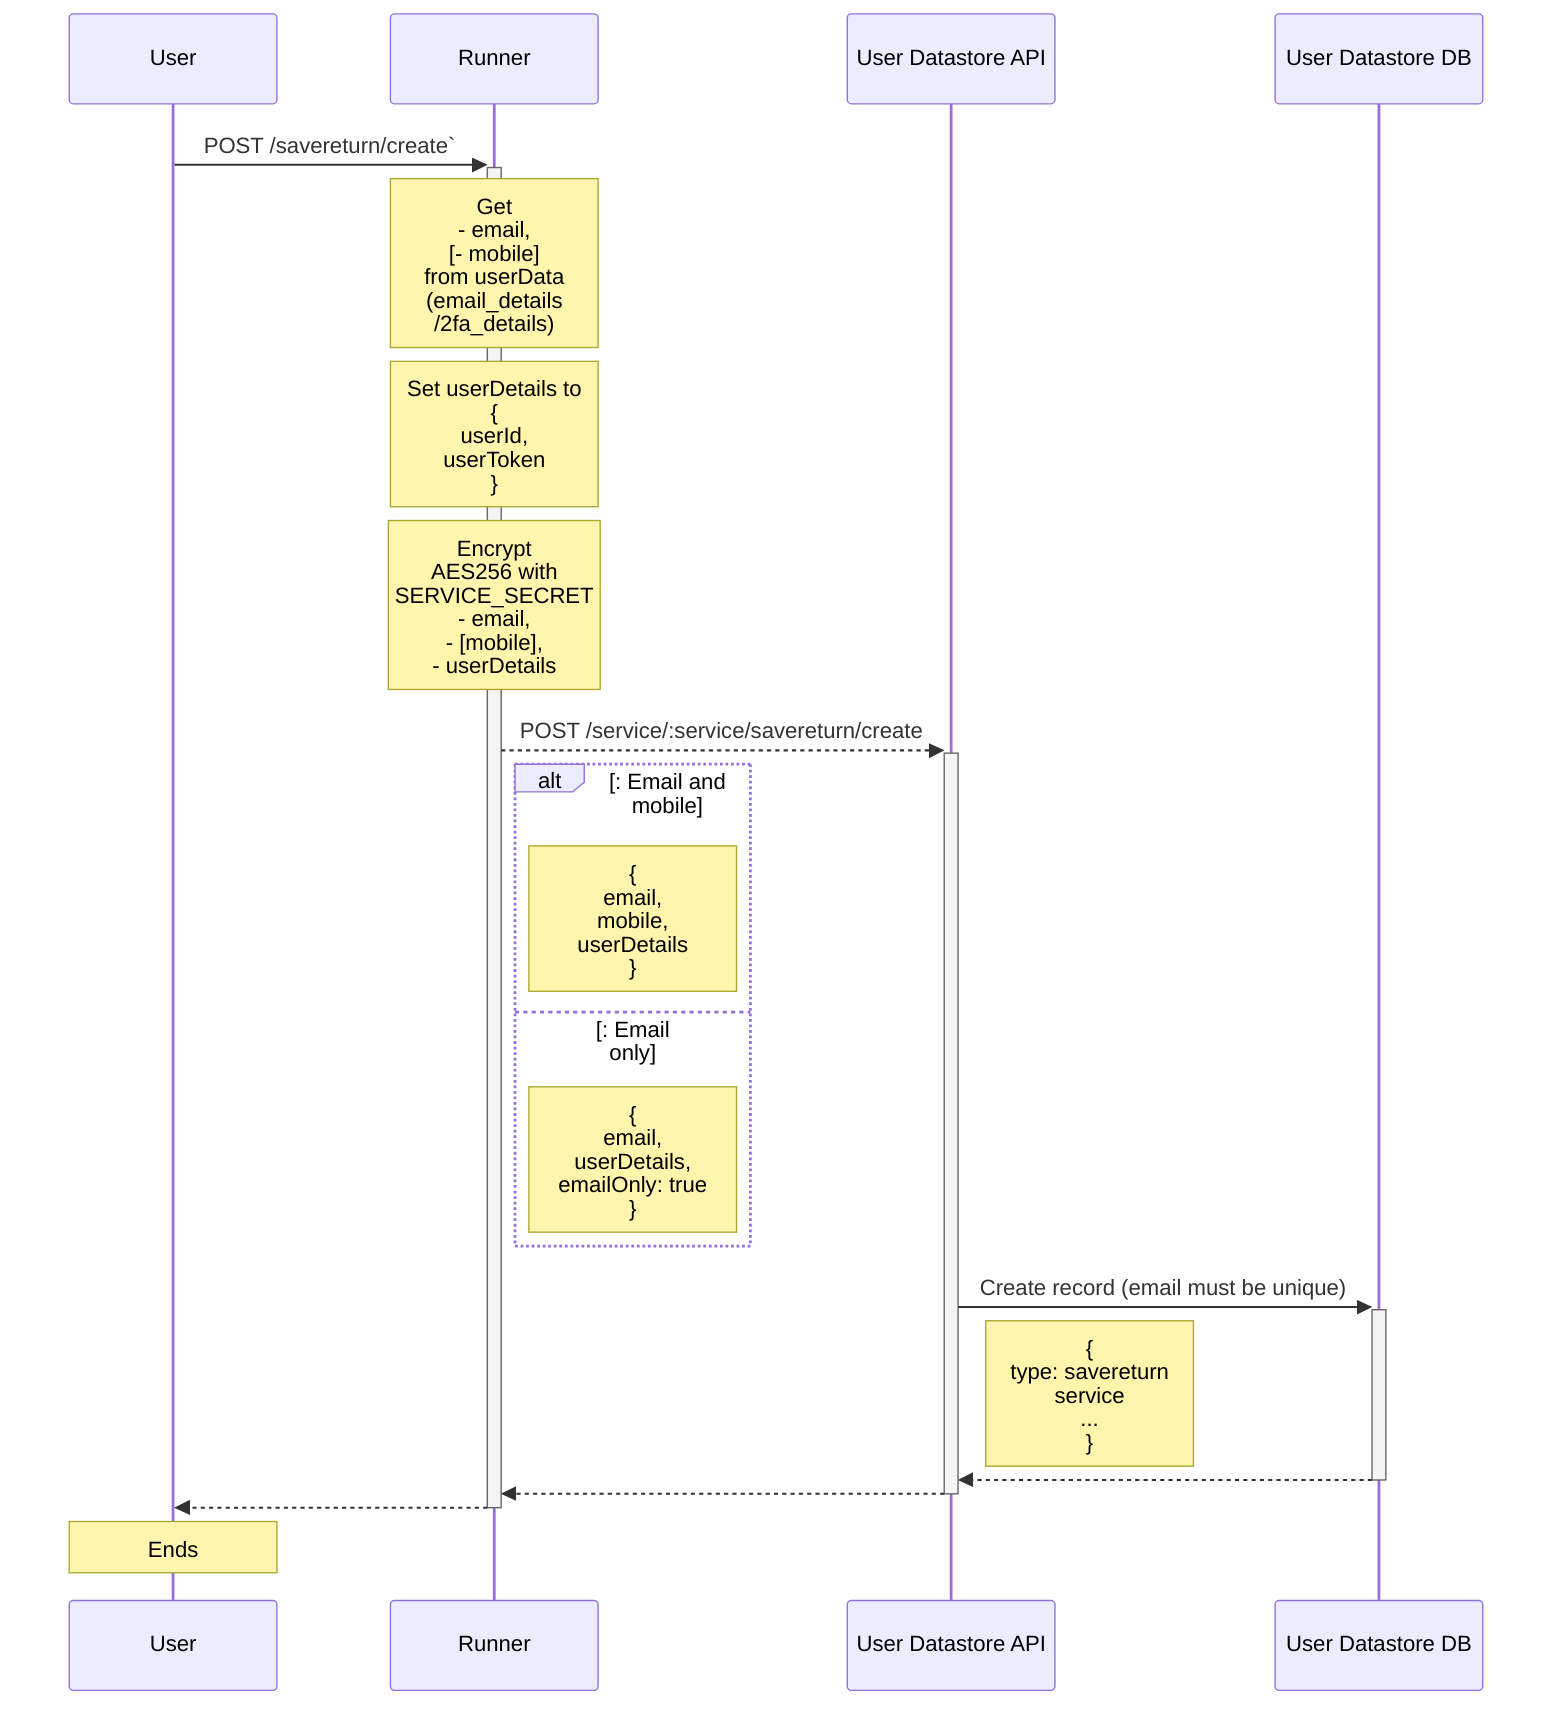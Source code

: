 sequenceDiagram

participant U as User

participant R as Runner

participant DS as User Datastore API

participant DB as User Datastore DB

U->>+R: POST /savereturn/create`

Note over R: Get<br>- email,<br>[- mobile]<br>from userData<br>(email_details<br>/2fa_details)

Note over R: Set userDetails to<br>{<br>userId,<br>userToken<br>}

Note over R: Encrypt <br>AES256 with <br>SERVICE_SECRET <br>- email, <br>- [mobile], <br>- userDetails

R-->>+DS: POST /service/:service/savereturn/create

alt: Email and mobile

  Note right of R: {<br>email,<br>mobile, <br>userDetails<br>}

else: Email only

  Note right of R: {<br>email,<br>userDetails, <br>emailOnly: true<br>}

end

DS->>+DB: Create record (email must be unique)

Note right of DS: {<br>type: savereturn<br>service<br>...<br>}

DB-->>-DS: 

DS-->>-R: 

R-->>-U:  

Note over U: Ends